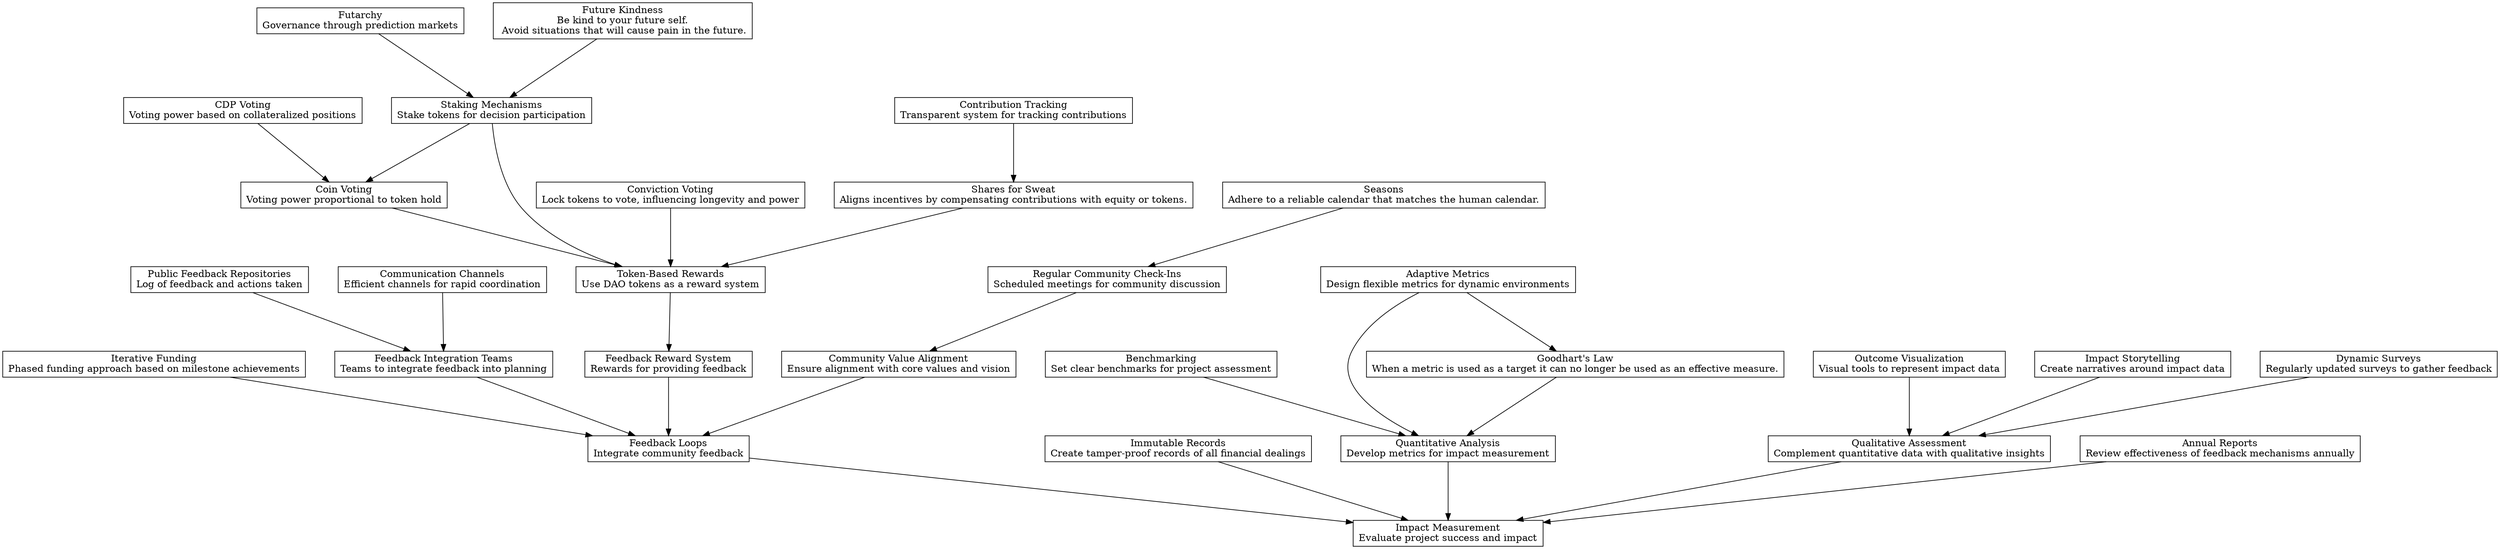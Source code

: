 digraph "" {
	graph [nodesep=0.6,
		rankdir=TB,
		ranksep=1.2
	];
	node [label="\N",
		shape=box
	];
	"Impact Measurement"	[label="Impact Measurement\nEvaluate project success and impact"];
	"Feedback Loops"	[label="Feedback Loops\nIntegrate community feedback"];
	"Feedback Loops" -> "Impact Measurement";
	"Immutable Records"	[label="Immutable Records\nCreate tamper-proof records of all financial dealings"];
	"Immutable Records" -> "Impact Measurement";
	"Quantitative Analysis"	[label="Quantitative Analysis\nDevelop metrics for impact measurement"];
	"Quantitative Analysis" -> "Impact Measurement";
	"Qualitative Assessment"	[label="Qualitative Assessment\nComplement quantitative data with qualitative insights"];
	"Qualitative Assessment" -> "Impact Measurement";
	"Annual Reports"	[label="Annual Reports\nReview effectiveness of feedback mechanisms annually"];
	"Annual Reports" -> "Impact Measurement";
	"Outcome Visualization"	[label="Outcome Visualization\nVisual tools to represent impact data"];
	"Outcome Visualization" -> "Qualitative Assessment";
	"Impact Storytelling"	[label="Impact Storytelling\nCreate narratives around impact data"];
	"Impact Storytelling" -> "Qualitative Assessment";
	"Dynamic Surveys"	[label="Dynamic Surveys\nRegularly updated surveys to gather feedback"];
	"Dynamic Surveys" -> "Qualitative Assessment";
	Benchmarking	[label="Benchmarking\nSet clear benchmarks for project assessment"];
	Benchmarking -> "Quantitative Analysis";
	"Adaptive Metrics"	[label="Adaptive Metrics\nDesign flexible metrics for dynamic environments"];
	"Adaptive Metrics" -> "Quantitative Analysis";
	"Goodhart's Law"	[label="Goodhart's Law\nWhen a metric is used as a target it can no longer be used as an effective measure.\n"];
	"Adaptive Metrics" -> "Goodhart's Law";
	"Goodhart's Law" -> "Quantitative Analysis";
	"Iterative Funding"	[label="Iterative Funding\nPhased funding approach based on milestone achievements"];
	"Iterative Funding" -> "Feedback Loops";
	"Feedback Integration Teams"	[label="Feedback Integration Teams\nTeams to integrate feedback into planning"];
	"Feedback Integration Teams" -> "Feedback Loops";
	"Feedback Reward System"	[label="Feedback Reward System\nRewards for providing feedback"];
	"Feedback Reward System" -> "Feedback Loops";
	"Community Value Alignment"	[label="Community Value Alignment\nEnsure alignment with core values and vision"];
	"Community Value Alignment" -> "Feedback Loops";
	"Regular Community Check-Ins"	[label="Regular Community Check-Ins\nScheduled meetings for community discussion"];
	"Regular Community Check-Ins" -> "Community Value Alignment";
	Seasons	[label="Seasons\nAdhere to a reliable calendar that matches the human calendar.\n"];
	Seasons -> "Regular Community Check-Ins";
	"Token-Based Rewards"	[label="Token-Based Rewards\nUse DAO tokens as a reward system"];
	"Token-Based Rewards" -> "Feedback Reward System";
	"Staking Mechanisms"	[label="Staking Mechanisms\nStake tokens for decision participation"];
	"Staking Mechanisms" -> "Token-Based Rewards";
	"Coin Voting"	[label="Coin Voting\nVoting power proportional to token hold"];
	"Staking Mechanisms" -> "Coin Voting";
	"Coin Voting" -> "Token-Based Rewards";
	"Conviction Voting"	[label="Conviction Voting\nLock tokens to vote, influencing longevity and power"];
	"Conviction Voting" -> "Token-Based Rewards";
	"Shares for Sweat"	[label="Shares for Sweat\nAligns incentives by compensating contributions with equity or tokens.\n"];
	"Shares for Sweat" -> "Token-Based Rewards";
	"Contribution Tracking"	[label="Contribution Tracking\nTransparent system for tracking contributions"];
	"Contribution Tracking" -> "Shares for Sweat";
	"CDP Voting"	[label="CDP Voting\nVoting power based on collateralized positions"];
	"CDP Voting" -> "Coin Voting";
	Futarchy	[label="Futarchy\nGovernance through prediction markets"];
	Futarchy -> "Staking Mechanisms";
	"Future Kindness"	[label="Future Kindness\nBe kind to your future self.\n Avoid situations that will cause pain in the future."];
	"Future Kindness" -> "Staking Mechanisms";
	"Public Feedback Repositories"	[label="Public Feedback Repositories\nLog of feedback and actions taken"];
	"Public Feedback Repositories" -> "Feedback Integration Teams";
	"Communication Channels"	[label="Communication Channels\nEfficient channels for rapid coordination"];
	"Communication Channels" -> "Feedback Integration Teams";
}

